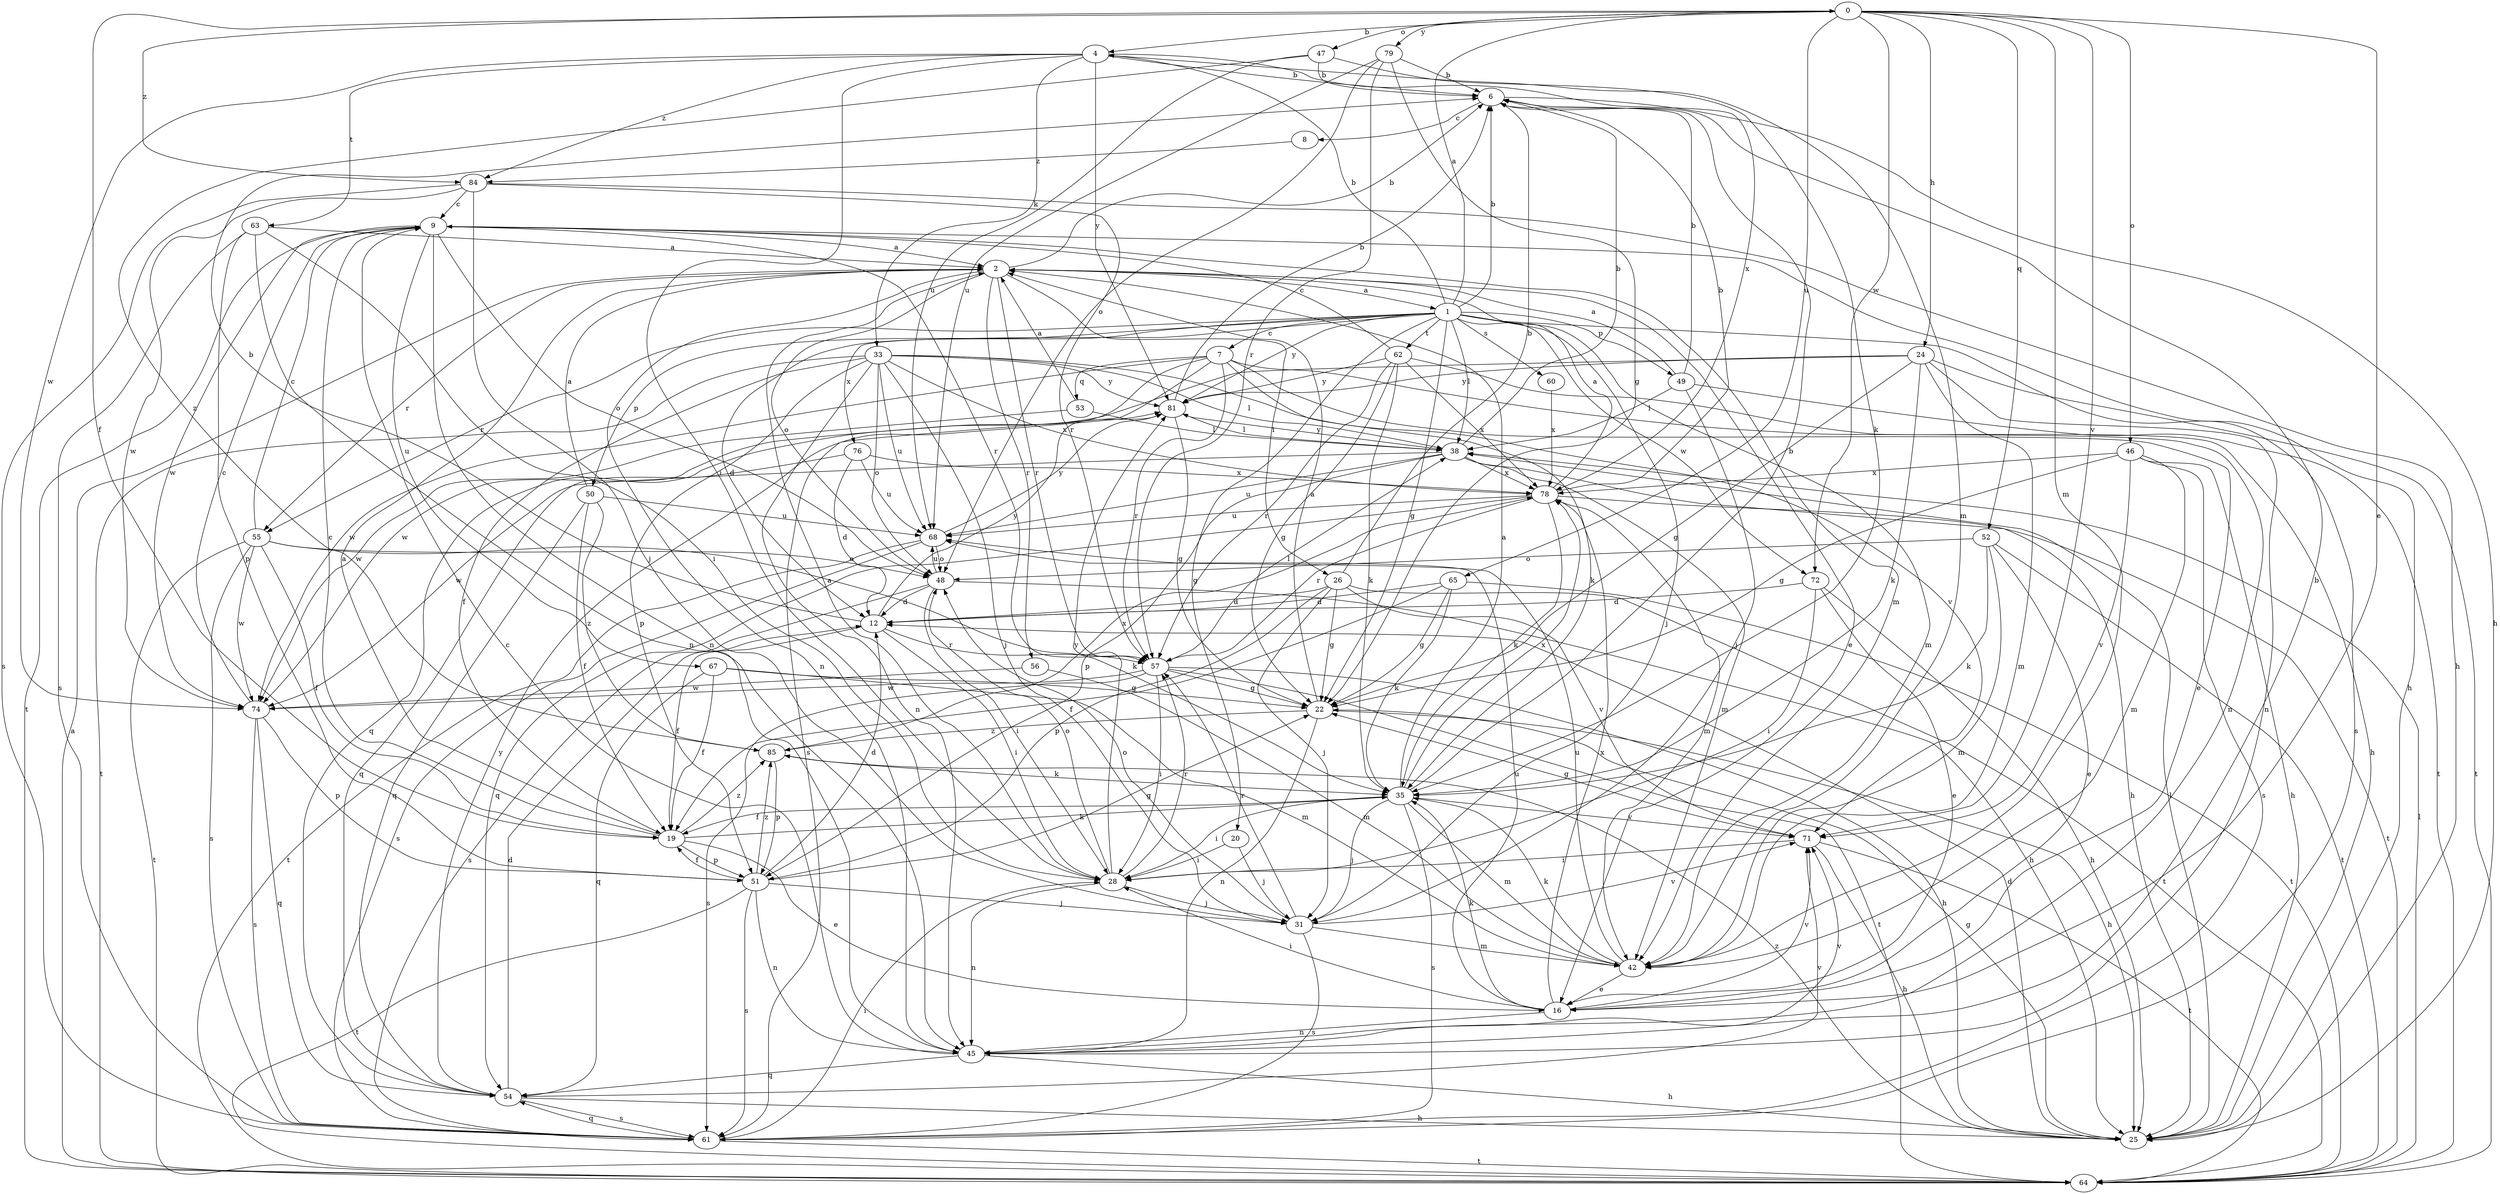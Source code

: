 strict digraph  {
0;
1;
2;
4;
6;
7;
8;
9;
12;
16;
19;
20;
22;
24;
25;
26;
28;
31;
33;
35;
38;
42;
45;
46;
47;
48;
49;
50;
51;
52;
53;
54;
55;
56;
57;
60;
61;
62;
63;
64;
65;
67;
68;
71;
72;
74;
76;
78;
79;
81;
84;
85;
0 -> 4  [label=b];
0 -> 16  [label=e];
0 -> 19  [label=f];
0 -> 24  [label=h];
0 -> 42  [label=m];
0 -> 46  [label=o];
0 -> 47  [label=o];
0 -> 52  [label=q];
0 -> 65  [label=u];
0 -> 71  [label=v];
0 -> 72  [label=w];
0 -> 79  [label=y];
0 -> 84  [label=z];
1 -> 0  [label=a];
1 -> 4  [label=b];
1 -> 6  [label=b];
1 -> 7  [label=c];
1 -> 12  [label=d];
1 -> 20  [label=g];
1 -> 22  [label=g];
1 -> 31  [label=j];
1 -> 38  [label=l];
1 -> 42  [label=m];
1 -> 49  [label=p];
1 -> 50  [label=p];
1 -> 55  [label=r];
1 -> 60  [label=s];
1 -> 61  [label=s];
1 -> 62  [label=t];
1 -> 72  [label=w];
1 -> 76  [label=x];
1 -> 81  [label=y];
2 -> 1  [label=a];
2 -> 6  [label=b];
2 -> 16  [label=e];
2 -> 26  [label=i];
2 -> 45  [label=n];
2 -> 48  [label=o];
2 -> 55  [label=r];
2 -> 56  [label=r];
2 -> 57  [label=r];
4 -> 6  [label=b];
4 -> 28  [label=i];
4 -> 33  [label=k];
4 -> 42  [label=m];
4 -> 63  [label=t];
4 -> 74  [label=w];
4 -> 78  [label=x];
4 -> 81  [label=y];
4 -> 84  [label=z];
6 -> 8  [label=c];
6 -> 25  [label=h];
7 -> 16  [label=e];
7 -> 35  [label=k];
7 -> 45  [label=n];
7 -> 53  [label=q];
7 -> 54  [label=q];
7 -> 57  [label=r];
7 -> 61  [label=s];
7 -> 74  [label=w];
8 -> 84  [label=z];
9 -> 2  [label=a];
9 -> 25  [label=h];
9 -> 42  [label=m];
9 -> 45  [label=n];
9 -> 48  [label=o];
9 -> 57  [label=r];
9 -> 64  [label=t];
9 -> 67  [label=u];
9 -> 74  [label=w];
12 -> 6  [label=b];
12 -> 19  [label=f];
12 -> 28  [label=i];
12 -> 57  [label=r];
12 -> 81  [label=y];
16 -> 28  [label=i];
16 -> 35  [label=k];
16 -> 45  [label=n];
16 -> 68  [label=u];
16 -> 71  [label=v];
16 -> 78  [label=x];
19 -> 2  [label=a];
19 -> 9  [label=c];
19 -> 16  [label=e];
19 -> 35  [label=k];
19 -> 51  [label=p];
19 -> 85  [label=z];
20 -> 28  [label=i];
20 -> 31  [label=j];
22 -> 2  [label=a];
22 -> 25  [label=h];
22 -> 45  [label=n];
22 -> 85  [label=z];
24 -> 22  [label=g];
24 -> 35  [label=k];
24 -> 42  [label=m];
24 -> 45  [label=n];
24 -> 64  [label=t];
24 -> 74  [label=w];
24 -> 81  [label=y];
25 -> 12  [label=d];
25 -> 22  [label=g];
25 -> 38  [label=l];
25 -> 85  [label=z];
26 -> 6  [label=b];
26 -> 12  [label=d];
26 -> 22  [label=g];
26 -> 31  [label=j];
26 -> 51  [label=p];
26 -> 64  [label=t];
26 -> 71  [label=v];
28 -> 2  [label=a];
28 -> 31  [label=j];
28 -> 45  [label=n];
28 -> 48  [label=o];
28 -> 57  [label=r];
28 -> 81  [label=y];
31 -> 42  [label=m];
31 -> 48  [label=o];
31 -> 57  [label=r];
31 -> 61  [label=s];
31 -> 71  [label=v];
33 -> 19  [label=f];
33 -> 31  [label=j];
33 -> 38  [label=l];
33 -> 45  [label=n];
33 -> 48  [label=o];
33 -> 51  [label=p];
33 -> 64  [label=t];
33 -> 68  [label=u];
33 -> 71  [label=v];
33 -> 78  [label=x];
33 -> 81  [label=y];
35 -> 2  [label=a];
35 -> 6  [label=b];
35 -> 19  [label=f];
35 -> 28  [label=i];
35 -> 31  [label=j];
35 -> 42  [label=m];
35 -> 61  [label=s];
35 -> 71  [label=v];
35 -> 78  [label=x];
38 -> 6  [label=b];
38 -> 25  [label=h];
38 -> 42  [label=m];
38 -> 51  [label=p];
38 -> 68  [label=u];
38 -> 74  [label=w];
38 -> 78  [label=x];
38 -> 81  [label=y];
42 -> 16  [label=e];
42 -> 35  [label=k];
42 -> 68  [label=u];
45 -> 6  [label=b];
45 -> 9  [label=c];
45 -> 25  [label=h];
45 -> 54  [label=q];
45 -> 71  [label=v];
46 -> 22  [label=g];
46 -> 25  [label=h];
46 -> 42  [label=m];
46 -> 61  [label=s];
46 -> 71  [label=v];
46 -> 78  [label=x];
47 -> 6  [label=b];
47 -> 35  [label=k];
47 -> 68  [label=u];
47 -> 85  [label=z];
48 -> 12  [label=d];
48 -> 25  [label=h];
48 -> 28  [label=i];
48 -> 61  [label=s];
48 -> 68  [label=u];
49 -> 2  [label=a];
49 -> 6  [label=b];
49 -> 31  [label=j];
49 -> 38  [label=l];
49 -> 64  [label=t];
50 -> 2  [label=a];
50 -> 19  [label=f];
50 -> 54  [label=q];
50 -> 68  [label=u];
50 -> 85  [label=z];
51 -> 12  [label=d];
51 -> 19  [label=f];
51 -> 22  [label=g];
51 -> 31  [label=j];
51 -> 45  [label=n];
51 -> 61  [label=s];
51 -> 64  [label=t];
51 -> 85  [label=z];
52 -> 16  [label=e];
52 -> 35  [label=k];
52 -> 42  [label=m];
52 -> 48  [label=o];
52 -> 64  [label=t];
53 -> 2  [label=a];
53 -> 38  [label=l];
53 -> 74  [label=w];
54 -> 12  [label=d];
54 -> 25  [label=h];
54 -> 61  [label=s];
54 -> 71  [label=v];
54 -> 81  [label=y];
55 -> 9  [label=c];
55 -> 19  [label=f];
55 -> 35  [label=k];
55 -> 48  [label=o];
55 -> 61  [label=s];
55 -> 64  [label=t];
55 -> 74  [label=w];
56 -> 42  [label=m];
56 -> 74  [label=w];
57 -> 22  [label=g];
57 -> 25  [label=h];
57 -> 28  [label=i];
57 -> 38  [label=l];
57 -> 61  [label=s];
57 -> 64  [label=t];
57 -> 74  [label=w];
60 -> 78  [label=x];
61 -> 28  [label=i];
61 -> 54  [label=q];
61 -> 64  [label=t];
62 -> 9  [label=c];
62 -> 22  [label=g];
62 -> 25  [label=h];
62 -> 35  [label=k];
62 -> 57  [label=r];
62 -> 78  [label=x];
62 -> 81  [label=y];
63 -> 2  [label=a];
63 -> 28  [label=i];
63 -> 45  [label=n];
63 -> 51  [label=p];
63 -> 61  [label=s];
64 -> 2  [label=a];
64 -> 38  [label=l];
65 -> 12  [label=d];
65 -> 19  [label=f];
65 -> 22  [label=g];
65 -> 35  [label=k];
65 -> 64  [label=t];
67 -> 19  [label=f];
67 -> 22  [label=g];
67 -> 42  [label=m];
67 -> 54  [label=q];
68 -> 48  [label=o];
68 -> 61  [label=s];
68 -> 64  [label=t];
68 -> 81  [label=y];
71 -> 22  [label=g];
71 -> 25  [label=h];
71 -> 28  [label=i];
71 -> 64  [label=t];
72 -> 12  [label=d];
72 -> 16  [label=e];
72 -> 25  [label=h];
72 -> 28  [label=i];
74 -> 9  [label=c];
74 -> 51  [label=p];
74 -> 54  [label=q];
74 -> 61  [label=s];
76 -> 12  [label=d];
76 -> 54  [label=q];
76 -> 68  [label=u];
76 -> 78  [label=x];
78 -> 2  [label=a];
78 -> 6  [label=b];
78 -> 35  [label=k];
78 -> 42  [label=m];
78 -> 54  [label=q];
78 -> 57  [label=r];
78 -> 64  [label=t];
78 -> 68  [label=u];
79 -> 6  [label=b];
79 -> 22  [label=g];
79 -> 48  [label=o];
79 -> 57  [label=r];
79 -> 68  [label=u];
81 -> 6  [label=b];
81 -> 22  [label=g];
81 -> 38  [label=l];
84 -> 9  [label=c];
84 -> 25  [label=h];
84 -> 31  [label=j];
84 -> 57  [label=r];
84 -> 61  [label=s];
84 -> 74  [label=w];
85 -> 35  [label=k];
85 -> 51  [label=p];
85 -> 78  [label=x];
}
